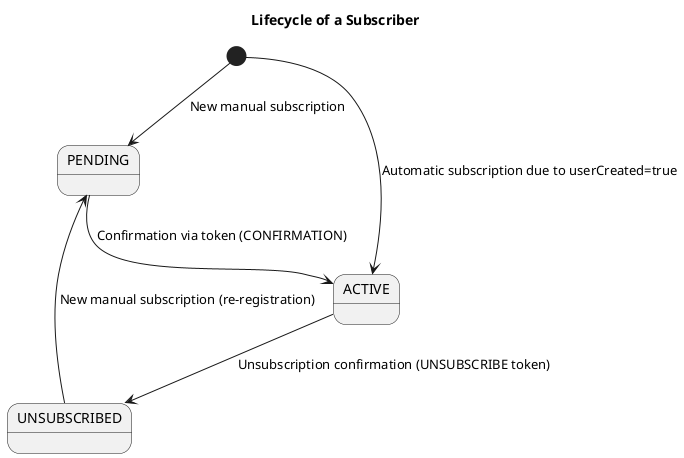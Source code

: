 @startuml state_diagram_subscriber

title Lifecycle of a Subscriber

[*] --> PENDING : New manual subscription
[*] --> ACTIVE : Automatic subscription due to userCreated=true

PENDING --> ACTIVE : Confirmation via token (CONFIRMATION)
ACTIVE --> UNSUBSCRIBED : Unsubscription confirmation (UNSUBSCRIBE token)
UNSUBSCRIBED --> PENDING : New manual subscription (re-registration)

@enduml
